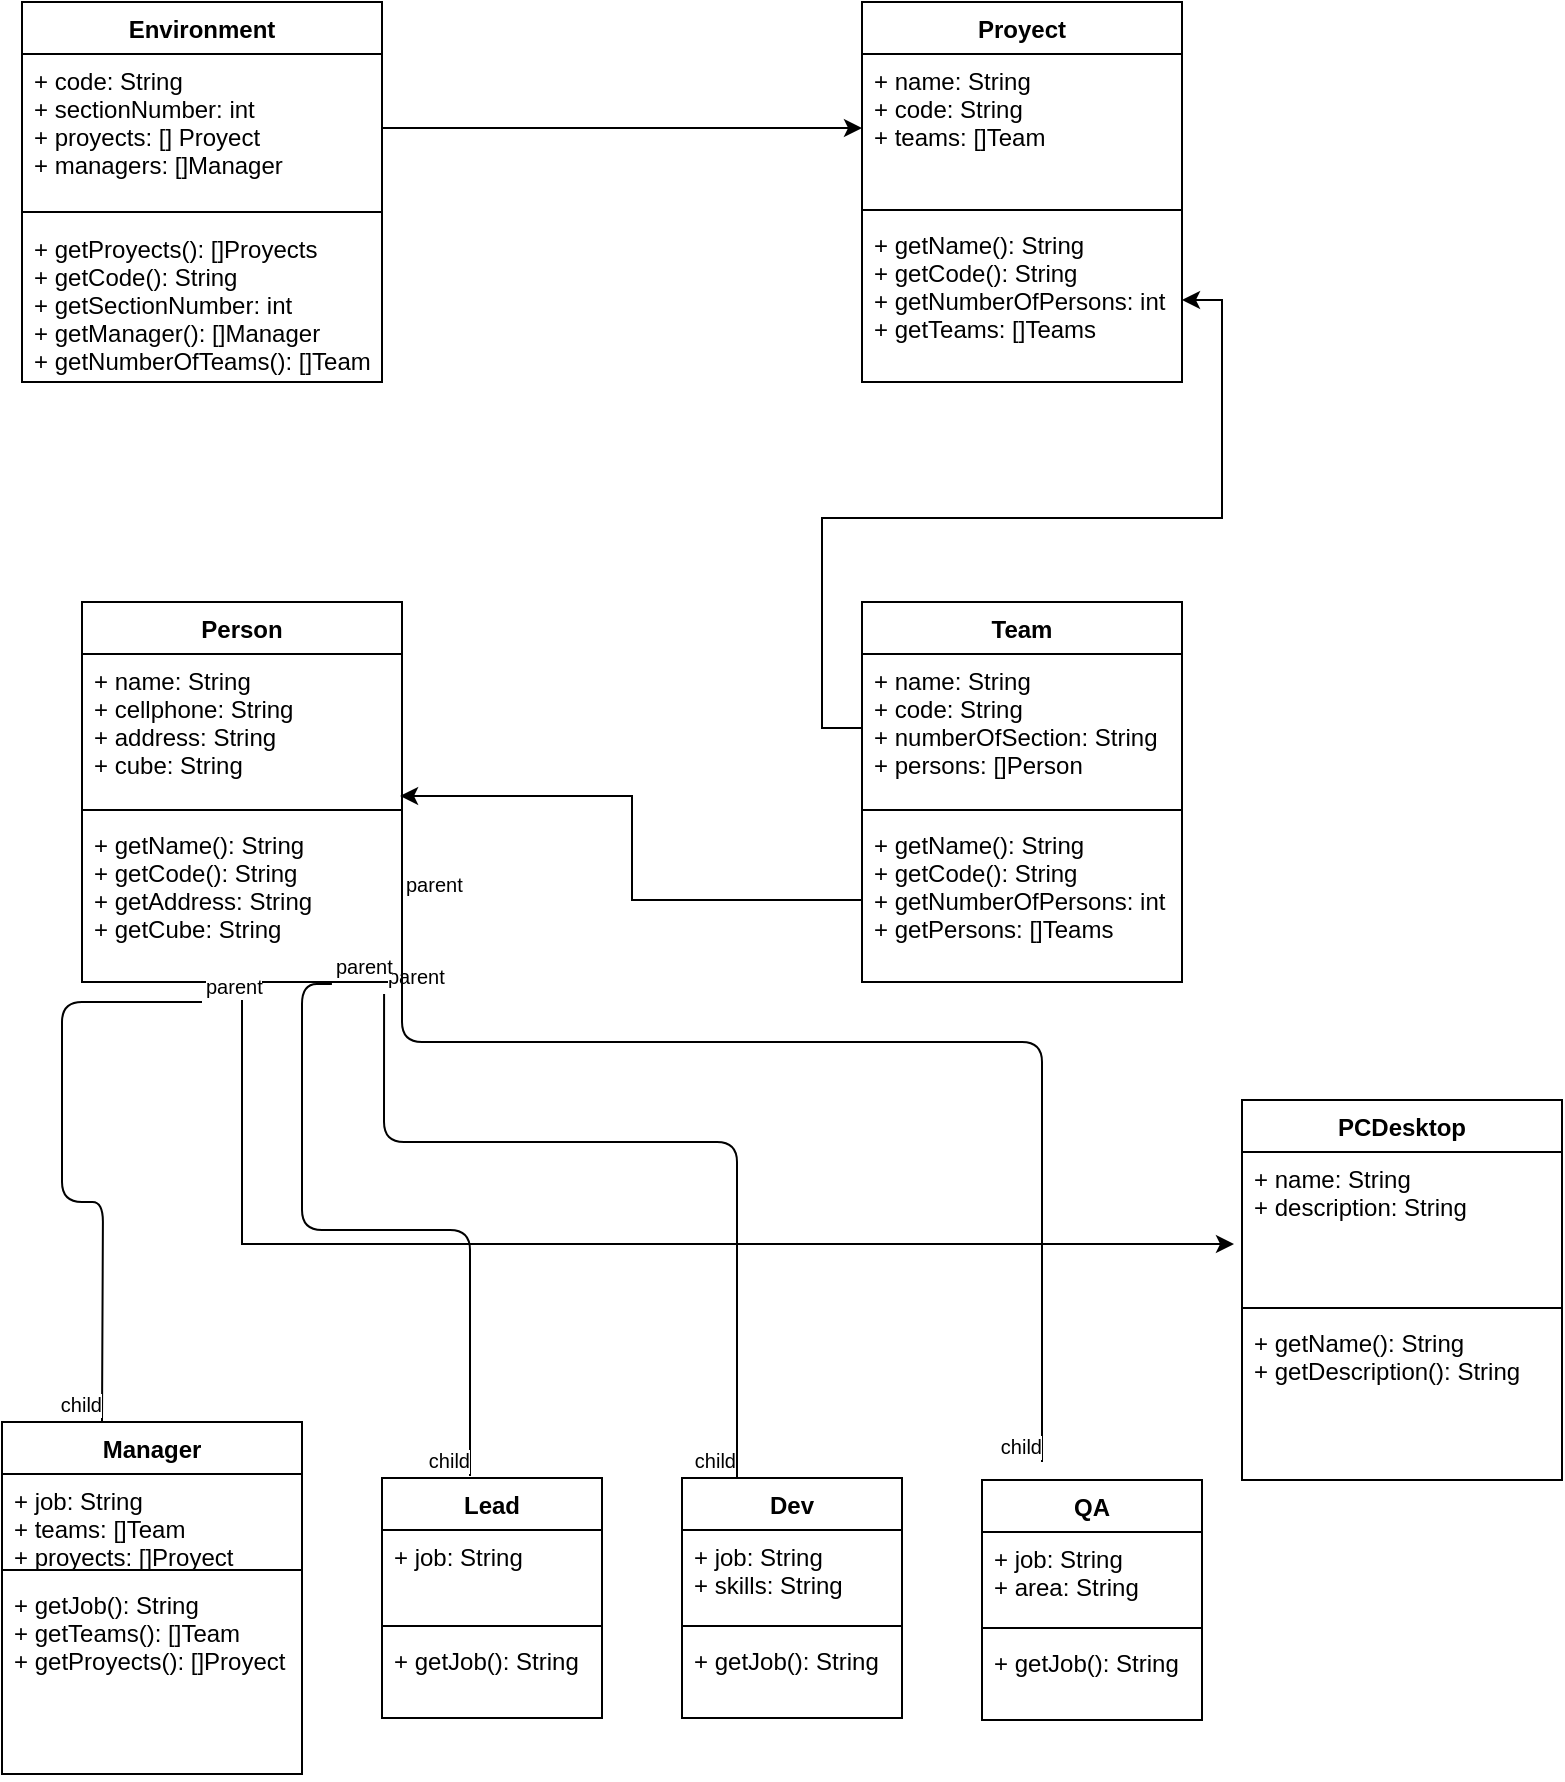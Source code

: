 <mxfile version="10.7.5" type="device"><diagram id="85d20rFX8hMFkrrswyHK" name="Page-1"><mxGraphModel dx="1154" dy="717" grid="1" gridSize="10" guides="1" tooltips="1" connect="1" arrows="1" fold="1" page="1" pageScale="1" pageWidth="850" pageHeight="1100" math="0" shadow="0"><root><mxCell id="0"/><mxCell id="1" parent="0"/><mxCell id="S0V7bWsjTxvA-vppTbXA-1" value="Environment" style="swimlane;fontStyle=1;align=center;verticalAlign=top;childLayout=stackLayout;horizontal=1;startSize=26;horizontalStack=0;resizeParent=1;resizeParentMax=0;resizeLast=0;collapsible=1;marginBottom=0;" vertex="1" parent="1"><mxGeometry x="20" y="20" width="180" height="190" as="geometry"/></mxCell><mxCell id="S0V7bWsjTxvA-vppTbXA-2" value="+ code: String&#10;+ sectionNumber: int&#10;+ proyects: [] Proyect&#10;+ managers: []Manager" style="text;strokeColor=none;fillColor=none;align=left;verticalAlign=top;spacingLeft=4;spacingRight=4;overflow=hidden;rotatable=0;points=[[0,0.5],[1,0.5]];portConstraint=eastwest;" vertex="1" parent="S0V7bWsjTxvA-vppTbXA-1"><mxGeometry y="26" width="180" height="74" as="geometry"/></mxCell><mxCell id="S0V7bWsjTxvA-vppTbXA-3" value="" style="line;strokeWidth=1;fillColor=none;align=left;verticalAlign=middle;spacingTop=-1;spacingLeft=3;spacingRight=3;rotatable=0;labelPosition=right;points=[];portConstraint=eastwest;" vertex="1" parent="S0V7bWsjTxvA-vppTbXA-1"><mxGeometry y="100" width="180" height="10" as="geometry"/></mxCell><mxCell id="S0V7bWsjTxvA-vppTbXA-4" value="+ getProyects(): []Proyects&#10;+ getCode(): String&#10;+ getSectionNumber: int&#10;+ getManager(): []Manager&#10;+ getNumberOfTeams(): []Team" style="text;strokeColor=none;fillColor=none;align=left;verticalAlign=top;spacingLeft=4;spacingRight=4;overflow=hidden;rotatable=0;points=[[0,0.5],[1,0.5]];portConstraint=eastwest;" vertex="1" parent="S0V7bWsjTxvA-vppTbXA-1"><mxGeometry y="110" width="180" height="80" as="geometry"/></mxCell><mxCell id="S0V7bWsjTxvA-vppTbXA-9" value="Proyect" style="swimlane;fontStyle=1;align=center;verticalAlign=top;childLayout=stackLayout;horizontal=1;startSize=26;horizontalStack=0;resizeParent=1;resizeParentMax=0;resizeLast=0;collapsible=1;marginBottom=0;" vertex="1" parent="1"><mxGeometry x="440" y="20" width="160" height="190" as="geometry"/></mxCell><mxCell id="S0V7bWsjTxvA-vppTbXA-10" value="+ name: String&#10;+ code: String&#10;+ teams: []Team&#10;" style="text;strokeColor=none;fillColor=none;align=left;verticalAlign=top;spacingLeft=4;spacingRight=4;overflow=hidden;rotatable=0;points=[[0,0.5],[1,0.5]];portConstraint=eastwest;" vertex="1" parent="S0V7bWsjTxvA-vppTbXA-9"><mxGeometry y="26" width="160" height="74" as="geometry"/></mxCell><mxCell id="S0V7bWsjTxvA-vppTbXA-11" value="" style="line;strokeWidth=1;fillColor=none;align=left;verticalAlign=middle;spacingTop=-1;spacingLeft=3;spacingRight=3;rotatable=0;labelPosition=right;points=[];portConstraint=eastwest;" vertex="1" parent="S0V7bWsjTxvA-vppTbXA-9"><mxGeometry y="100" width="160" height="8" as="geometry"/></mxCell><mxCell id="S0V7bWsjTxvA-vppTbXA-12" value="+ getName(): String&#10;+ getCode(): String&#10;+ getNumberOfPersons: int&#10;+ getTeams: []Teams&#10;" style="text;strokeColor=none;fillColor=none;align=left;verticalAlign=top;spacingLeft=4;spacingRight=4;overflow=hidden;rotatable=0;points=[[0,0.5],[1,0.5]];portConstraint=eastwest;" vertex="1" parent="S0V7bWsjTxvA-vppTbXA-9"><mxGeometry y="108" width="160" height="82" as="geometry"/></mxCell><mxCell id="S0V7bWsjTxvA-vppTbXA-14" style="edgeStyle=orthogonalEdgeStyle;rounded=0;orthogonalLoop=1;jettySize=auto;html=1;entryX=0;entryY=0.5;entryDx=0;entryDy=0;" edge="1" parent="1" source="S0V7bWsjTxvA-vppTbXA-2" target="S0V7bWsjTxvA-vppTbXA-10"><mxGeometry relative="1" as="geometry"/></mxCell><mxCell id="S0V7bWsjTxvA-vppTbXA-15" value="Team" style="swimlane;fontStyle=1;align=center;verticalAlign=top;childLayout=stackLayout;horizontal=1;startSize=26;horizontalStack=0;resizeParent=1;resizeParentMax=0;resizeLast=0;collapsible=1;marginBottom=0;" vertex="1" parent="1"><mxGeometry x="440" y="320" width="160" height="190" as="geometry"/></mxCell><mxCell id="S0V7bWsjTxvA-vppTbXA-16" value="+ name: String&#10;+ code: String&#10;+ numberOfSection: String&#10;+ persons: []Person&#10;" style="text;strokeColor=none;fillColor=none;align=left;verticalAlign=top;spacingLeft=4;spacingRight=4;overflow=hidden;rotatable=0;points=[[0,0.5],[1,0.5]];portConstraint=eastwest;" vertex="1" parent="S0V7bWsjTxvA-vppTbXA-15"><mxGeometry y="26" width="160" height="74" as="geometry"/></mxCell><mxCell id="S0V7bWsjTxvA-vppTbXA-17" value="" style="line;strokeWidth=1;fillColor=none;align=left;verticalAlign=middle;spacingTop=-1;spacingLeft=3;spacingRight=3;rotatable=0;labelPosition=right;points=[];portConstraint=eastwest;" vertex="1" parent="S0V7bWsjTxvA-vppTbXA-15"><mxGeometry y="100" width="160" height="8" as="geometry"/></mxCell><mxCell id="S0V7bWsjTxvA-vppTbXA-18" value="+ getName(): String&#10;+ getCode(): String&#10;+ getNumberOfPersons: int&#10;+ getPersons: []Teams&#10;" style="text;strokeColor=none;fillColor=none;align=left;verticalAlign=top;spacingLeft=4;spacingRight=4;overflow=hidden;rotatable=0;points=[[0,0.5],[1,0.5]];portConstraint=eastwest;" vertex="1" parent="S0V7bWsjTxvA-vppTbXA-15"><mxGeometry y="108" width="160" height="82" as="geometry"/></mxCell><mxCell id="S0V7bWsjTxvA-vppTbXA-29" style="edgeStyle=orthogonalEdgeStyle;rounded=0;orthogonalLoop=1;jettySize=auto;html=1;entryX=-0.025;entryY=0.622;entryDx=0;entryDy=0;entryPerimeter=0;" edge="1" parent="1" source="S0V7bWsjTxvA-vppTbXA-19" target="S0V7bWsjTxvA-vppTbXA-26"><mxGeometry relative="1" as="geometry"/></mxCell><mxCell id="S0V7bWsjTxvA-vppTbXA-19" value="Person" style="swimlane;fontStyle=1;align=center;verticalAlign=top;childLayout=stackLayout;horizontal=1;startSize=26;horizontalStack=0;resizeParent=1;resizeParentMax=0;resizeLast=0;collapsible=1;marginBottom=0;" vertex="1" parent="1"><mxGeometry x="50" y="320" width="160" height="190" as="geometry"/></mxCell><mxCell id="S0V7bWsjTxvA-vppTbXA-20" value="+ name: String&#10;+ cellphone: String&#10;+ address: String&#10;+ cube: String&#10;" style="text;strokeColor=none;fillColor=none;align=left;verticalAlign=top;spacingLeft=4;spacingRight=4;overflow=hidden;rotatable=0;points=[[0,0.5],[1,0.5]];portConstraint=eastwest;" vertex="1" parent="S0V7bWsjTxvA-vppTbXA-19"><mxGeometry y="26" width="160" height="74" as="geometry"/></mxCell><mxCell id="S0V7bWsjTxvA-vppTbXA-21" value="" style="line;strokeWidth=1;fillColor=none;align=left;verticalAlign=middle;spacingTop=-1;spacingLeft=3;spacingRight=3;rotatable=0;labelPosition=right;points=[];portConstraint=eastwest;" vertex="1" parent="S0V7bWsjTxvA-vppTbXA-19"><mxGeometry y="100" width="160" height="8" as="geometry"/></mxCell><mxCell id="S0V7bWsjTxvA-vppTbXA-22" value="+ getName(): String&#10;+ getCode(): String&#10;+ getAddress: String&#10;+ getCube: String&#10;" style="text;strokeColor=none;fillColor=none;align=left;verticalAlign=top;spacingLeft=4;spacingRight=4;overflow=hidden;rotatable=0;points=[[0,0.5],[1,0.5]];portConstraint=eastwest;" vertex="1" parent="S0V7bWsjTxvA-vppTbXA-19"><mxGeometry y="108" width="160" height="82" as="geometry"/></mxCell><mxCell id="S0V7bWsjTxvA-vppTbXA-23" style="edgeStyle=orthogonalEdgeStyle;rounded=0;orthogonalLoop=1;jettySize=auto;html=1;" edge="1" parent="1" source="S0V7bWsjTxvA-vppTbXA-16" target="S0V7bWsjTxvA-vppTbXA-12"><mxGeometry relative="1" as="geometry"><mxPoint x="530" y="220" as="targetPoint"/></mxGeometry></mxCell><mxCell id="S0V7bWsjTxvA-vppTbXA-24" style="edgeStyle=orthogonalEdgeStyle;rounded=0;orthogonalLoop=1;jettySize=auto;html=1;entryX=0.994;entryY=0.959;entryDx=0;entryDy=0;entryPerimeter=0;" edge="1" parent="1" source="S0V7bWsjTxvA-vppTbXA-18" target="S0V7bWsjTxvA-vppTbXA-20"><mxGeometry relative="1" as="geometry"/></mxCell><mxCell id="S0V7bWsjTxvA-vppTbXA-25" value="PCDesktop" style="swimlane;fontStyle=1;align=center;verticalAlign=top;childLayout=stackLayout;horizontal=1;startSize=26;horizontalStack=0;resizeParent=1;resizeParentMax=0;resizeLast=0;collapsible=1;marginBottom=0;" vertex="1" parent="1"><mxGeometry x="630" y="569" width="160" height="190" as="geometry"/></mxCell><mxCell id="S0V7bWsjTxvA-vppTbXA-26" value="+ name: String&#10;+ description: String&#10;" style="text;strokeColor=none;fillColor=none;align=left;verticalAlign=top;spacingLeft=4;spacingRight=4;overflow=hidden;rotatable=0;points=[[0,0.5],[1,0.5]];portConstraint=eastwest;" vertex="1" parent="S0V7bWsjTxvA-vppTbXA-25"><mxGeometry y="26" width="160" height="74" as="geometry"/></mxCell><mxCell id="S0V7bWsjTxvA-vppTbXA-27" value="" style="line;strokeWidth=1;fillColor=none;align=left;verticalAlign=middle;spacingTop=-1;spacingLeft=3;spacingRight=3;rotatable=0;labelPosition=right;points=[];portConstraint=eastwest;" vertex="1" parent="S0V7bWsjTxvA-vppTbXA-25"><mxGeometry y="100" width="160" height="8" as="geometry"/></mxCell><mxCell id="S0V7bWsjTxvA-vppTbXA-28" value="+ getName(): String&#10;+ getDescription(): String&#10;" style="text;strokeColor=none;fillColor=none;align=left;verticalAlign=top;spacingLeft=4;spacingRight=4;overflow=hidden;rotatable=0;points=[[0,0.5],[1,0.5]];portConstraint=eastwest;" vertex="1" parent="S0V7bWsjTxvA-vppTbXA-25"><mxGeometry y="108" width="160" height="82" as="geometry"/></mxCell><mxCell id="S0V7bWsjTxvA-vppTbXA-30" value="Lead" style="swimlane;fontStyle=1;align=center;verticalAlign=top;childLayout=stackLayout;horizontal=1;startSize=26;horizontalStack=0;resizeParent=1;resizeParentMax=0;resizeLast=0;collapsible=1;marginBottom=0;" vertex="1" parent="1"><mxGeometry x="200" y="758" width="110" height="120" as="geometry"/></mxCell><mxCell id="S0V7bWsjTxvA-vppTbXA-31" value="+ job: String" style="text;strokeColor=none;fillColor=none;align=left;verticalAlign=top;spacingLeft=4;spacingRight=4;overflow=hidden;rotatable=0;points=[[0,0.5],[1,0.5]];portConstraint=eastwest;" vertex="1" parent="S0V7bWsjTxvA-vppTbXA-30"><mxGeometry y="26" width="110" height="44" as="geometry"/></mxCell><mxCell id="S0V7bWsjTxvA-vppTbXA-32" value="" style="line;strokeWidth=1;fillColor=none;align=left;verticalAlign=middle;spacingTop=-1;spacingLeft=3;spacingRight=3;rotatable=0;labelPosition=right;points=[];portConstraint=eastwest;" vertex="1" parent="S0V7bWsjTxvA-vppTbXA-30"><mxGeometry y="70" width="110" height="8" as="geometry"/></mxCell><mxCell id="S0V7bWsjTxvA-vppTbXA-33" value="+ getJob(): String" style="text;strokeColor=none;fillColor=none;align=left;verticalAlign=top;spacingLeft=4;spacingRight=4;overflow=hidden;rotatable=0;points=[[0,0.5],[1,0.5]];portConstraint=eastwest;" vertex="1" parent="S0V7bWsjTxvA-vppTbXA-30"><mxGeometry y="78" width="110" height="42" as="geometry"/></mxCell><mxCell id="S0V7bWsjTxvA-vppTbXA-34" value="" style="endArrow=none;html=1;edgeStyle=orthogonalEdgeStyle;exitX=0.375;exitY=1.122;exitDx=0;exitDy=0;exitPerimeter=0;" edge="1" parent="1" source="S0V7bWsjTxvA-vppTbXA-22"><mxGeometry relative="1" as="geometry"><mxPoint x="70" y="650" as="sourcePoint"/><mxPoint x="60" y="730" as="targetPoint"/></mxGeometry></mxCell><mxCell id="S0V7bWsjTxvA-vppTbXA-35" value="parent" style="resizable=0;html=1;align=left;verticalAlign=bottom;labelBackgroundColor=#ffffff;fontSize=10;" connectable="0" vertex="1" parent="S0V7bWsjTxvA-vppTbXA-34"><mxGeometry x="-1" relative="1" as="geometry"/></mxCell><mxCell id="S0V7bWsjTxvA-vppTbXA-36" value="child" style="resizable=0;html=1;align=right;verticalAlign=bottom;labelBackgroundColor=#ffffff;fontSize=10;" connectable="0" vertex="1" parent="S0V7bWsjTxvA-vppTbXA-34"><mxGeometry x="1" relative="1" as="geometry"/></mxCell><mxCell id="S0V7bWsjTxvA-vppTbXA-37" value="Manager" style="swimlane;fontStyle=1;align=center;verticalAlign=top;childLayout=stackLayout;horizontal=1;startSize=26;horizontalStack=0;resizeParent=1;resizeParentMax=0;resizeLast=0;collapsible=1;marginBottom=0;" vertex="1" parent="1"><mxGeometry x="10" y="730" width="150" height="176" as="geometry"/></mxCell><mxCell id="S0V7bWsjTxvA-vppTbXA-38" value="+ job: String&#10;+ teams: []Team&#10;+ proyects: []Proyect&#10;" style="text;strokeColor=none;fillColor=none;align=left;verticalAlign=top;spacingLeft=4;spacingRight=4;overflow=hidden;rotatable=0;points=[[0,0.5],[1,0.5]];portConstraint=eastwest;" vertex="1" parent="S0V7bWsjTxvA-vppTbXA-37"><mxGeometry y="26" width="150" height="44" as="geometry"/></mxCell><mxCell id="S0V7bWsjTxvA-vppTbXA-39" value="" style="line;strokeWidth=1;fillColor=none;align=left;verticalAlign=middle;spacingTop=-1;spacingLeft=3;spacingRight=3;rotatable=0;labelPosition=right;points=[];portConstraint=eastwest;" vertex="1" parent="S0V7bWsjTxvA-vppTbXA-37"><mxGeometry y="70" width="150" height="8" as="geometry"/></mxCell><mxCell id="S0V7bWsjTxvA-vppTbXA-40" value="+ getJob(): String&#10;+ getTeams(): []Team&#10;+ getProyects(): []Proyect&#10;" style="text;strokeColor=none;fillColor=none;align=left;verticalAlign=top;spacingLeft=4;spacingRight=4;overflow=hidden;rotatable=0;points=[[0,0.5],[1,0.5]];portConstraint=eastwest;" vertex="1" parent="S0V7bWsjTxvA-vppTbXA-37"><mxGeometry y="78" width="150" height="98" as="geometry"/></mxCell><mxCell id="S0V7bWsjTxvA-vppTbXA-41" value="Dev" style="swimlane;fontStyle=1;align=center;verticalAlign=top;childLayout=stackLayout;horizontal=1;startSize=26;horizontalStack=0;resizeParent=1;resizeParentMax=0;resizeLast=0;collapsible=1;marginBottom=0;" vertex="1" parent="1"><mxGeometry x="350" y="758" width="110" height="120" as="geometry"/></mxCell><mxCell id="S0V7bWsjTxvA-vppTbXA-42" value="+ job: String&#10;+ skills: String&#10;" style="text;strokeColor=none;fillColor=none;align=left;verticalAlign=top;spacingLeft=4;spacingRight=4;overflow=hidden;rotatable=0;points=[[0,0.5],[1,0.5]];portConstraint=eastwest;" vertex="1" parent="S0V7bWsjTxvA-vppTbXA-41"><mxGeometry y="26" width="110" height="44" as="geometry"/></mxCell><mxCell id="S0V7bWsjTxvA-vppTbXA-43" value="" style="line;strokeWidth=1;fillColor=none;align=left;verticalAlign=middle;spacingTop=-1;spacingLeft=3;spacingRight=3;rotatable=0;labelPosition=right;points=[];portConstraint=eastwest;" vertex="1" parent="S0V7bWsjTxvA-vppTbXA-41"><mxGeometry y="70" width="110" height="8" as="geometry"/></mxCell><mxCell id="S0V7bWsjTxvA-vppTbXA-44" value="+ getJob(): String" style="text;strokeColor=none;fillColor=none;align=left;verticalAlign=top;spacingLeft=4;spacingRight=4;overflow=hidden;rotatable=0;points=[[0,0.5],[1,0.5]];portConstraint=eastwest;" vertex="1" parent="S0V7bWsjTxvA-vppTbXA-41"><mxGeometry y="78" width="110" height="42" as="geometry"/></mxCell><mxCell id="S0V7bWsjTxvA-vppTbXA-45" value="QA" style="swimlane;fontStyle=1;align=center;verticalAlign=top;childLayout=stackLayout;horizontal=1;startSize=26;horizontalStack=0;resizeParent=1;resizeParentMax=0;resizeLast=0;collapsible=1;marginBottom=0;" vertex="1" parent="1"><mxGeometry x="500" y="759" width="110" height="120" as="geometry"/></mxCell><mxCell id="S0V7bWsjTxvA-vppTbXA-46" value="+ job: String&#10;+ area: String&#10;" style="text;strokeColor=none;fillColor=none;align=left;verticalAlign=top;spacingLeft=4;spacingRight=4;overflow=hidden;rotatable=0;points=[[0,0.5],[1,0.5]];portConstraint=eastwest;" vertex="1" parent="S0V7bWsjTxvA-vppTbXA-45"><mxGeometry y="26" width="110" height="44" as="geometry"/></mxCell><mxCell id="S0V7bWsjTxvA-vppTbXA-47" value="" style="line;strokeWidth=1;fillColor=none;align=left;verticalAlign=middle;spacingTop=-1;spacingLeft=3;spacingRight=3;rotatable=0;labelPosition=right;points=[];portConstraint=eastwest;" vertex="1" parent="S0V7bWsjTxvA-vppTbXA-45"><mxGeometry y="70" width="110" height="8" as="geometry"/></mxCell><mxCell id="S0V7bWsjTxvA-vppTbXA-48" value="+ getJob(): String" style="text;strokeColor=none;fillColor=none;align=left;verticalAlign=top;spacingLeft=4;spacingRight=4;overflow=hidden;rotatable=0;points=[[0,0.5],[1,0.5]];portConstraint=eastwest;" vertex="1" parent="S0V7bWsjTxvA-vppTbXA-45"><mxGeometry y="78" width="110" height="42" as="geometry"/></mxCell><mxCell id="S0V7bWsjTxvA-vppTbXA-49" value="" style="endArrow=none;html=1;edgeStyle=orthogonalEdgeStyle;exitX=0.944;exitY=1.073;exitDx=0;exitDy=0;exitPerimeter=0;entryX=0.25;entryY=0;entryDx=0;entryDy=0;" edge="1" parent="1" source="S0V7bWsjTxvA-vppTbXA-22" target="S0V7bWsjTxvA-vppTbXA-41"><mxGeometry relative="1" as="geometry"><mxPoint x="265" y="594.5" as="sourcePoint"/><mxPoint x="425" y="594.5" as="targetPoint"/><Array as="points"><mxPoint x="201" y="590"/><mxPoint x="378" y="590"/></Array></mxGeometry></mxCell><mxCell id="S0V7bWsjTxvA-vppTbXA-50" value="parent" style="resizable=0;html=1;align=left;verticalAlign=bottom;labelBackgroundColor=#ffffff;fontSize=10;" connectable="0" vertex="1" parent="S0V7bWsjTxvA-vppTbXA-49"><mxGeometry x="-1" relative="1" as="geometry"/></mxCell><mxCell id="S0V7bWsjTxvA-vppTbXA-51" value="child" style="resizable=0;html=1;align=right;verticalAlign=bottom;labelBackgroundColor=#ffffff;fontSize=10;" connectable="0" vertex="1" parent="S0V7bWsjTxvA-vppTbXA-49"><mxGeometry x="1" relative="1" as="geometry"/></mxCell><mxCell id="S0V7bWsjTxvA-vppTbXA-52" value="" style="endArrow=none;html=1;edgeStyle=orthogonalEdgeStyle;exitX=0.781;exitY=1.012;exitDx=0;exitDy=0;exitPerimeter=0;entryX=0.4;entryY=-0.008;entryDx=0;entryDy=0;entryPerimeter=0;" edge="1" parent="1" source="S0V7bWsjTxvA-vppTbXA-22" target="S0V7bWsjTxvA-vppTbXA-30"><mxGeometry relative="1" as="geometry"><mxPoint x="200" y="710" as="sourcePoint"/><mxPoint x="360" y="710" as="targetPoint"/><Array as="points"><mxPoint x="160" y="511"/><mxPoint x="160" y="634"/><mxPoint x="244" y="634"/></Array></mxGeometry></mxCell><mxCell id="S0V7bWsjTxvA-vppTbXA-53" value="parent" style="resizable=0;html=1;align=left;verticalAlign=bottom;labelBackgroundColor=#ffffff;fontSize=10;" connectable="0" vertex="1" parent="S0V7bWsjTxvA-vppTbXA-52"><mxGeometry x="-1" relative="1" as="geometry"/></mxCell><mxCell id="S0V7bWsjTxvA-vppTbXA-54" value="child" style="resizable=0;html=1;align=right;verticalAlign=bottom;labelBackgroundColor=#ffffff;fontSize=10;" connectable="0" vertex="1" parent="S0V7bWsjTxvA-vppTbXA-52"><mxGeometry x="1" relative="1" as="geometry"/></mxCell><mxCell id="S0V7bWsjTxvA-vppTbXA-55" value="" style="endArrow=none;html=1;edgeStyle=orthogonalEdgeStyle;exitX=1;exitY=0.5;exitDx=0;exitDy=0;" edge="1" parent="1" source="S0V7bWsjTxvA-vppTbXA-22"><mxGeometry relative="1" as="geometry"><mxPoint x="255" y="560" as="sourcePoint"/><mxPoint x="530" y="750" as="targetPoint"/><Array as="points"><mxPoint x="210" y="540"/><mxPoint x="530" y="540"/></Array></mxGeometry></mxCell><mxCell id="S0V7bWsjTxvA-vppTbXA-56" value="parent" style="resizable=0;html=1;align=left;verticalAlign=bottom;labelBackgroundColor=#ffffff;fontSize=10;" connectable="0" vertex="1" parent="S0V7bWsjTxvA-vppTbXA-55"><mxGeometry x="-1" relative="1" as="geometry"/></mxCell><mxCell id="S0V7bWsjTxvA-vppTbXA-57" value="child" style="resizable=0;html=1;align=right;verticalAlign=bottom;labelBackgroundColor=#ffffff;fontSize=10;" connectable="0" vertex="1" parent="S0V7bWsjTxvA-vppTbXA-55"><mxGeometry x="1" relative="1" as="geometry"/></mxCell></root></mxGraphModel></diagram></mxfile>